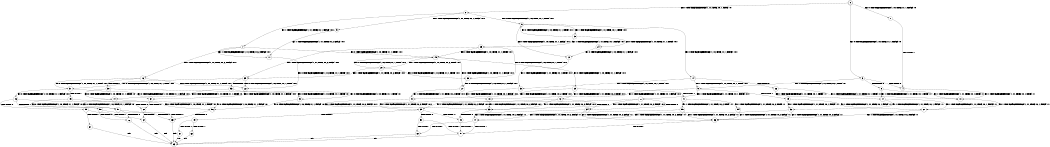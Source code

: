 digraph BCG {
size = "7, 10.5";
center = TRUE;
node [shape = circle];
0 [peripheries = 2];
0 -> 1 [label = "EX !0 !ATOMIC_EXCH_BRANCH (1, +0, TRUE, +1, 1, FALSE) !:0:"];
0 -> 2 [label = "EX !1 !ATOMIC_EXCH_BRANCH (1, +1, TRUE, +0, 1, TRUE) !:0:"];
0 -> 3 [label = "EX !0 !ATOMIC_EXCH_BRANCH (1, +0, TRUE, +1, 1, FALSE) !:0:"];
1 -> 4 [label = "TERMINATE !0"];
2 -> 5 [label = "EX !1 !ATOMIC_EXCH_BRANCH (1, +1, TRUE, +0, 1, FALSE) !:0:1:"];
2 -> 6 [label = "EX !0 !ATOMIC_EXCH_BRANCH (1, +0, TRUE, +1, 1, TRUE) !:0:1:"];
2 -> 7 [label = "EX !1 !ATOMIC_EXCH_BRANCH (1, +1, TRUE, +0, 1, FALSE) !:0:1:"];
3 -> 4 [label = "TERMINATE !0"];
3 -> 8 [label = "TERMINATE !0"];
3 -> 9 [label = "EX !1 !ATOMIC_EXCH_BRANCH (1, +1, TRUE, +0, 1, TRUE) !:0:"];
4 -> 10 [label = "EX !1 !ATOMIC_EXCH_BRANCH (1, +1, TRUE, +0, 1, TRUE) !:1:"];
5 -> 11 [label = "EX !1 !ATOMIC_EXCH_BRANCH (1, +1, TRUE, +0, 2, FALSE) !:0:1:"];
6 -> 12 [label = "EX !0 !ATOMIC_EXCH_BRANCH (1, +0, TRUE, +1, 1, FALSE) !:0:1:"];
6 -> 13 [label = "EX !1 !ATOMIC_EXCH_BRANCH (1, +1, TRUE, +0, 1, TRUE) !:0:1:"];
6 -> 14 [label = "EX !0 !ATOMIC_EXCH_BRANCH (1, +0, TRUE, +1, 1, FALSE) !:0:1:"];
7 -> 11 [label = "EX !1 !ATOMIC_EXCH_BRANCH (1, +1, TRUE, +0, 2, FALSE) !:0:1:"];
7 -> 15 [label = "EX !0 !ATOMIC_EXCH_BRANCH (1, +0, TRUE, +1, 1, TRUE) !:0:1:"];
7 -> 16 [label = "EX !1 !ATOMIC_EXCH_BRANCH (1, +1, TRUE, +0, 2, FALSE) !:0:1:"];
8 -> 10 [label = "EX !1 !ATOMIC_EXCH_BRANCH (1, +1, TRUE, +0, 1, TRUE) !:1:"];
8 -> 17 [label = "EX !1 !ATOMIC_EXCH_BRANCH (1, +1, TRUE, +0, 1, TRUE) !:1:"];
9 -> 18 [label = "EX !1 !ATOMIC_EXCH_BRANCH (1, +1, TRUE, +0, 1, FALSE) !:0:1:"];
9 -> 19 [label = "TERMINATE !0"];
9 -> 20 [label = "EX !1 !ATOMIC_EXCH_BRANCH (1, +1, TRUE, +0, 1, FALSE) !:0:1:"];
10 -> 21 [label = "EX !1 !ATOMIC_EXCH_BRANCH (1, +1, TRUE, +0, 1, FALSE) !:1:"];
11 -> 22 [label = "EX !0 !ATOMIC_EXCH_BRANCH (1, +0, TRUE, +1, 1, TRUE) !:0:1:"];
12 -> 23 [label = "EX !1 !ATOMIC_EXCH_BRANCH (1, +1, TRUE, +0, 1, TRUE) !:0:1:"];
13 -> 24 [label = "EX !0 !ATOMIC_EXCH_BRANCH (1, +0, TRUE, +1, 1, TRUE) !:0:1:"];
13 -> 25 [label = "EX !1 !ATOMIC_EXCH_BRANCH (1, +1, TRUE, +0, 1, FALSE) !:0:1:"];
13 -> 6 [label = "EX !0 !ATOMIC_EXCH_BRANCH (1, +0, TRUE, +1, 1, TRUE) !:0:1:"];
14 -> 23 [label = "EX !1 !ATOMIC_EXCH_BRANCH (1, +1, TRUE, +0, 1, TRUE) !:0:1:"];
14 -> 26 [label = "TERMINATE !0"];
14 -> 9 [label = "EX !1 !ATOMIC_EXCH_BRANCH (1, +1, TRUE, +0, 1, TRUE) !:0:1:"];
15 -> 27 [label = "EX !0 !ATOMIC_EXCH_BRANCH (1, +0, TRUE, +1, 1, FALSE) !:0:1:"];
15 -> 28 [label = "EX !1 !ATOMIC_EXCH_BRANCH (1, +1, TRUE, +0, 2, TRUE) !:0:1:"];
15 -> 29 [label = "EX !0 !ATOMIC_EXCH_BRANCH (1, +0, TRUE, +1, 1, FALSE) !:0:1:"];
16 -> 22 [label = "EX !0 !ATOMIC_EXCH_BRANCH (1, +0, TRUE, +1, 1, TRUE) !:0:1:"];
16 -> 30 [label = "TERMINATE !1"];
16 -> 31 [label = "EX !0 !ATOMIC_EXCH_BRANCH (1, +0, TRUE, +1, 1, TRUE) !:0:1:"];
17 -> 21 [label = "EX !1 !ATOMIC_EXCH_BRANCH (1, +1, TRUE, +0, 1, FALSE) !:1:"];
17 -> 32 [label = "EX !1 !ATOMIC_EXCH_BRANCH (1, +1, TRUE, +0, 1, FALSE) !:1:"];
18 -> 33 [label = "EX !1 !ATOMIC_EXCH_BRANCH (1, +1, TRUE, +0, 2, FALSE) !:0:1:"];
19 -> 21 [label = "EX !1 !ATOMIC_EXCH_BRANCH (1, +1, TRUE, +0, 1, FALSE) !:1:"];
19 -> 32 [label = "EX !1 !ATOMIC_EXCH_BRANCH (1, +1, TRUE, +0, 1, FALSE) !:1:"];
20 -> 33 [label = "EX !1 !ATOMIC_EXCH_BRANCH (1, +1, TRUE, +0, 2, FALSE) !:0:1:"];
20 -> 34 [label = "TERMINATE !0"];
20 -> 35 [label = "EX !1 !ATOMIC_EXCH_BRANCH (1, +1, TRUE, +0, 2, FALSE) !:0:1:"];
21 -> 36 [label = "EX !1 !ATOMIC_EXCH_BRANCH (1, +1, TRUE, +0, 2, FALSE) !:1:"];
22 -> 37 [label = "EX !0 !ATOMIC_EXCH_BRANCH (1, +0, TRUE, +1, 1, FALSE) !:0:1:"];
23 -> 18 [label = "EX !1 !ATOMIC_EXCH_BRANCH (1, +1, TRUE, +0, 1, FALSE) !:0:1:"];
24 -> 12 [label = "EX !0 !ATOMIC_EXCH_BRANCH (1, +0, TRUE, +1, 1, FALSE) !:0:1:"];
25 -> 38 [label = "EX !0 !ATOMIC_EXCH_BRANCH (1, +0, TRUE, +1, 1, TRUE) !:0:1:"];
25 -> 39 [label = "EX !1 !ATOMIC_EXCH_BRANCH (1, +1, TRUE, +0, 2, FALSE) !:0:1:"];
25 -> 15 [label = "EX !0 !ATOMIC_EXCH_BRANCH (1, +0, TRUE, +1, 1, TRUE) !:0:1:"];
26 -> 10 [label = "EX !1 !ATOMIC_EXCH_BRANCH (1, +1, TRUE, +0, 1, TRUE) !:1:"];
26 -> 17 [label = "EX !1 !ATOMIC_EXCH_BRANCH (1, +1, TRUE, +0, 1, TRUE) !:1:"];
27 -> 40 [label = "EX !1 !ATOMIC_EXCH_BRANCH (1, +1, TRUE, +0, 2, TRUE) !:0:1:"];
28 -> 38 [label = "EX !0 !ATOMIC_EXCH_BRANCH (1, +0, TRUE, +1, 1, TRUE) !:0:1:"];
28 -> 39 [label = "EX !1 !ATOMIC_EXCH_BRANCH (1, +1, TRUE, +0, 2, FALSE) !:0:1:"];
28 -> 15 [label = "EX !0 !ATOMIC_EXCH_BRANCH (1, +0, TRUE, +1, 1, TRUE) !:0:1:"];
29 -> 40 [label = "EX !1 !ATOMIC_EXCH_BRANCH (1, +1, TRUE, +0, 2, TRUE) !:0:1:"];
29 -> 41 [label = "TERMINATE !0"];
29 -> 42 [label = "EX !1 !ATOMIC_EXCH_BRANCH (1, +1, TRUE, +0, 2, TRUE) !:0:1:"];
30 -> 43 [label = "EX !0 !ATOMIC_EXCH_BRANCH (1, +0, TRUE, +1, 1, TRUE) !:0:"];
30 -> 44 [label = "EX !0 !ATOMIC_EXCH_BRANCH (1, +0, TRUE, +1, 1, TRUE) !:0:"];
31 -> 37 [label = "EX !0 !ATOMIC_EXCH_BRANCH (1, +0, TRUE, +1, 1, FALSE) !:0:1:"];
31 -> 45 [label = "TERMINATE !1"];
31 -> 46 [label = "EX !0 !ATOMIC_EXCH_BRANCH (1, +0, TRUE, +1, 1, FALSE) !:0:1:"];
32 -> 36 [label = "EX !1 !ATOMIC_EXCH_BRANCH (1, +1, TRUE, +0, 2, FALSE) !:1:"];
32 -> 47 [label = "EX !1 !ATOMIC_EXCH_BRANCH (1, +1, TRUE, +0, 2, FALSE) !:1:"];
33 -> 48 [label = "TERMINATE !0"];
34 -> 36 [label = "EX !1 !ATOMIC_EXCH_BRANCH (1, +1, TRUE, +0, 2, FALSE) !:1:"];
34 -> 47 [label = "EX !1 !ATOMIC_EXCH_BRANCH (1, +1, TRUE, +0, 2, FALSE) !:1:"];
35 -> 48 [label = "TERMINATE !0"];
35 -> 49 [label = "TERMINATE !1"];
35 -> 50 [label = "TERMINATE !0"];
36 -> 51 [label = "TERMINATE !1"];
37 -> 52 [label = "TERMINATE !0"];
38 -> 27 [label = "EX !0 !ATOMIC_EXCH_BRANCH (1, +0, TRUE, +1, 1, FALSE) !:0:1:"];
39 -> 22 [label = "EX !0 !ATOMIC_EXCH_BRANCH (1, +0, TRUE, +1, 1, TRUE) !:0:1:"];
39 -> 53 [label = "TERMINATE !1"];
39 -> 31 [label = "EX !0 !ATOMIC_EXCH_BRANCH (1, +0, TRUE, +1, 1, TRUE) !:0:1:"];
40 -> 33 [label = "EX !1 !ATOMIC_EXCH_BRANCH (1, +1, TRUE, +0, 2, FALSE) !:0:1:"];
41 -> 54 [label = "EX !1 !ATOMIC_EXCH_BRANCH (1, +1, TRUE, +0, 2, TRUE) !:1:"];
41 -> 55 [label = "EX !1 !ATOMIC_EXCH_BRANCH (1, +1, TRUE, +0, 2, TRUE) !:1:"];
42 -> 33 [label = "EX !1 !ATOMIC_EXCH_BRANCH (1, +1, TRUE, +0, 2, FALSE) !:0:1:"];
42 -> 34 [label = "TERMINATE !0"];
42 -> 35 [label = "EX !1 !ATOMIC_EXCH_BRANCH (1, +1, TRUE, +0, 2, FALSE) !:0:1:"];
43 -> 56 [label = "EX !0 !ATOMIC_EXCH_BRANCH (1, +0, TRUE, +1, 1, FALSE) !:0:"];
44 -> 56 [label = "EX !0 !ATOMIC_EXCH_BRANCH (1, +0, TRUE, +1, 1, FALSE) !:0:"];
44 -> 57 [label = "EX !0 !ATOMIC_EXCH_BRANCH (1, +0, TRUE, +1, 1, FALSE) !:0:"];
45 -> 56 [label = "EX !0 !ATOMIC_EXCH_BRANCH (1, +0, TRUE, +1, 1, FALSE) !:0:"];
45 -> 57 [label = "EX !0 !ATOMIC_EXCH_BRANCH (1, +0, TRUE, +1, 1, FALSE) !:0:"];
46 -> 52 [label = "TERMINATE !0"];
46 -> 58 [label = "TERMINATE !1"];
46 -> 59 [label = "TERMINATE !0"];
47 -> 51 [label = "TERMINATE !1"];
47 -> 60 [label = "TERMINATE !1"];
48 -> 51 [label = "TERMINATE !1"];
49 -> 61 [label = "TERMINATE !0"];
49 -> 62 [label = "TERMINATE !0"];
50 -> 51 [label = "TERMINATE !1"];
50 -> 60 [label = "TERMINATE !1"];
51 -> 63 [label = "exit"];
52 -> 64 [label = "TERMINATE !1"];
53 -> 43 [label = "EX !0 !ATOMIC_EXCH_BRANCH (1, +0, TRUE, +1, 1, TRUE) !:0:"];
53 -> 44 [label = "EX !0 !ATOMIC_EXCH_BRANCH (1, +0, TRUE, +1, 1, TRUE) !:0:"];
54 -> 36 [label = "EX !1 !ATOMIC_EXCH_BRANCH (1, +1, TRUE, +0, 2, FALSE) !:1:"];
55 -> 36 [label = "EX !1 !ATOMIC_EXCH_BRANCH (1, +1, TRUE, +0, 2, FALSE) !:1:"];
55 -> 47 [label = "EX !1 !ATOMIC_EXCH_BRANCH (1, +1, TRUE, +0, 2, FALSE) !:1:"];
56 -> 65 [label = "TERMINATE !0"];
57 -> 65 [label = "TERMINATE !0"];
57 -> 66 [label = "TERMINATE !0"];
58 -> 65 [label = "TERMINATE !0"];
58 -> 66 [label = "TERMINATE !0"];
59 -> 64 [label = "TERMINATE !1"];
59 -> 67 [label = "TERMINATE !1"];
60 -> 63 [label = "exit"];
61 -> 63 [label = "exit"];
62 -> 63 [label = "exit"];
64 -> 63 [label = "exit"];
65 -> 63 [label = "exit"];
66 -> 63 [label = "exit"];
67 -> 63 [label = "exit"];
}
